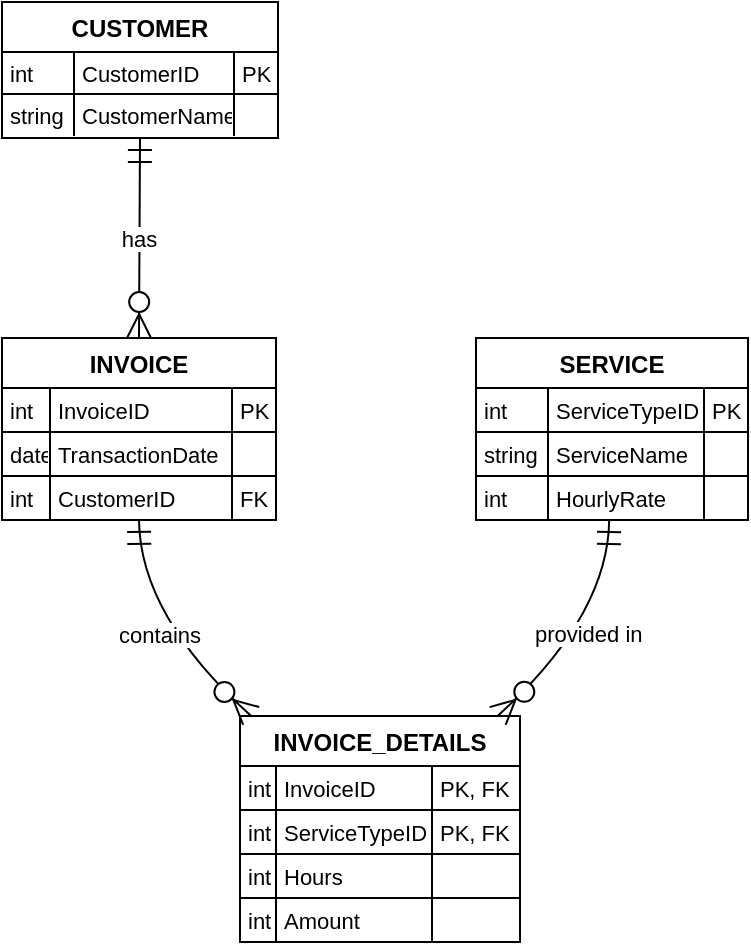 <mxfile version="26.1.1">
  <diagram name="Page-1" id="bpu2CdEgSA8cAac30MOb">
    <mxGraphModel dx="890" dy="360" grid="1" gridSize="10" guides="1" tooltips="1" connect="1" arrows="1" fold="1" page="1" pageScale="1" pageWidth="827" pageHeight="1169" math="0" shadow="0">
      <root>
        <mxCell id="0" />
        <mxCell id="1" parent="0" />
        <mxCell id="kI9VANgUKEvqyrzOl5GR-1" value="CUSTOMER" style="shape=table;startSize=25;container=1;collapsible=0;childLayout=tableLayout;fixedRows=1;rowLines=1;fontStyle=1;align=center;resizeLast=1;" vertex="1" parent="1">
          <mxGeometry x="20" y="20" width="138" height="68" as="geometry" />
        </mxCell>
        <mxCell id="kI9VANgUKEvqyrzOl5GR-2" style="shape=tableRow;horizontal=0;startSize=0;swimlaneHead=0;swimlaneBody=0;fillColor=none;collapsible=0;dropTarget=0;points=[[0,0.5],[1,0.5]];portConstraint=eastwest;top=0;left=0;right=0;bottom=0;" vertex="1" parent="kI9VANgUKEvqyrzOl5GR-1">
          <mxGeometry y="25" width="138" height="21" as="geometry" />
        </mxCell>
        <mxCell id="kI9VANgUKEvqyrzOl5GR-3" value="int" style="shape=partialRectangle;connectable=0;fillColor=none;top=0;left=0;bottom=0;right=0;align=left;spacingLeft=2;overflow=hidden;fontSize=11;" vertex="1" parent="kI9VANgUKEvqyrzOl5GR-2">
          <mxGeometry width="36" height="21" as="geometry">
            <mxRectangle width="36" height="21" as="alternateBounds" />
          </mxGeometry>
        </mxCell>
        <mxCell id="kI9VANgUKEvqyrzOl5GR-4" value="CustomerID" style="shape=partialRectangle;connectable=0;fillColor=none;top=0;left=0;bottom=0;right=0;align=left;spacingLeft=2;overflow=hidden;fontSize=11;" vertex="1" parent="kI9VANgUKEvqyrzOl5GR-2">
          <mxGeometry x="36" width="80" height="21" as="geometry">
            <mxRectangle width="80" height="21" as="alternateBounds" />
          </mxGeometry>
        </mxCell>
        <mxCell id="kI9VANgUKEvqyrzOl5GR-5" value="PK" style="shape=partialRectangle;connectable=0;fillColor=none;top=0;left=0;bottom=0;right=0;align=left;spacingLeft=2;overflow=hidden;fontSize=11;" vertex="1" parent="kI9VANgUKEvqyrzOl5GR-2">
          <mxGeometry x="116" width="22" height="21" as="geometry">
            <mxRectangle width="22" height="21" as="alternateBounds" />
          </mxGeometry>
        </mxCell>
        <mxCell id="kI9VANgUKEvqyrzOl5GR-6" style="shape=tableRow;horizontal=0;startSize=0;swimlaneHead=0;swimlaneBody=0;fillColor=none;collapsible=0;dropTarget=0;points=[[0,0.5],[1,0.5]];portConstraint=eastwest;top=0;left=0;right=0;bottom=0;" vertex="1" parent="kI9VANgUKEvqyrzOl5GR-1">
          <mxGeometry y="46" width="138" height="21" as="geometry" />
        </mxCell>
        <mxCell id="kI9VANgUKEvqyrzOl5GR-7" value="string" style="shape=partialRectangle;connectable=0;fillColor=none;top=0;left=0;bottom=0;right=0;align=left;spacingLeft=2;overflow=hidden;fontSize=11;" vertex="1" parent="kI9VANgUKEvqyrzOl5GR-6">
          <mxGeometry width="36" height="21" as="geometry">
            <mxRectangle width="36" height="21" as="alternateBounds" />
          </mxGeometry>
        </mxCell>
        <mxCell id="kI9VANgUKEvqyrzOl5GR-8" value="CustomerName" style="shape=partialRectangle;connectable=0;fillColor=none;top=0;left=0;bottom=0;right=0;align=left;spacingLeft=2;overflow=hidden;fontSize=11;" vertex="1" parent="kI9VANgUKEvqyrzOl5GR-6">
          <mxGeometry x="36" width="80" height="21" as="geometry">
            <mxRectangle width="80" height="21" as="alternateBounds" />
          </mxGeometry>
        </mxCell>
        <mxCell id="kI9VANgUKEvqyrzOl5GR-9" value="" style="shape=partialRectangle;connectable=0;fillColor=none;top=0;left=0;bottom=0;right=0;align=left;spacingLeft=2;overflow=hidden;fontSize=11;" vertex="1" parent="kI9VANgUKEvqyrzOl5GR-6">
          <mxGeometry x="116" width="22" height="21" as="geometry">
            <mxRectangle width="22" height="21" as="alternateBounds" />
          </mxGeometry>
        </mxCell>
        <mxCell id="kI9VANgUKEvqyrzOl5GR-10" value="INVOICE" style="shape=table;startSize=25;container=1;collapsible=0;childLayout=tableLayout;fixedRows=1;rowLines=1;fontStyle=1;align=center;resizeLast=1;" vertex="1" parent="1">
          <mxGeometry x="20" y="188" width="137" height="91" as="geometry" />
        </mxCell>
        <mxCell id="kI9VANgUKEvqyrzOl5GR-11" style="shape=tableRow;horizontal=0;startSize=0;swimlaneHead=0;swimlaneBody=0;fillColor=none;collapsible=0;dropTarget=0;points=[[0,0.5],[1,0.5]];portConstraint=eastwest;top=0;left=0;right=0;bottom=0;" vertex="1" parent="kI9VANgUKEvqyrzOl5GR-10">
          <mxGeometry y="25" width="137" height="22" as="geometry" />
        </mxCell>
        <mxCell id="kI9VANgUKEvqyrzOl5GR-12" value="int" style="shape=partialRectangle;connectable=0;fillColor=none;top=0;left=0;bottom=0;right=0;align=left;spacingLeft=2;overflow=hidden;fontSize=11;" vertex="1" parent="kI9VANgUKEvqyrzOl5GR-11">
          <mxGeometry width="24" height="22" as="geometry">
            <mxRectangle width="24" height="22" as="alternateBounds" />
          </mxGeometry>
        </mxCell>
        <mxCell id="kI9VANgUKEvqyrzOl5GR-13" value="InvoiceID" style="shape=partialRectangle;connectable=0;fillColor=none;top=0;left=0;bottom=0;right=0;align=left;spacingLeft=2;overflow=hidden;fontSize=11;" vertex="1" parent="kI9VANgUKEvqyrzOl5GR-11">
          <mxGeometry x="24" width="91" height="22" as="geometry">
            <mxRectangle width="91" height="22" as="alternateBounds" />
          </mxGeometry>
        </mxCell>
        <mxCell id="kI9VANgUKEvqyrzOl5GR-14" value="PK" style="shape=partialRectangle;connectable=0;fillColor=none;top=0;left=0;bottom=0;right=0;align=left;spacingLeft=2;overflow=hidden;fontSize=11;" vertex="1" parent="kI9VANgUKEvqyrzOl5GR-11">
          <mxGeometry x="115" width="22" height="22" as="geometry">
            <mxRectangle width="22" height="22" as="alternateBounds" />
          </mxGeometry>
        </mxCell>
        <mxCell id="kI9VANgUKEvqyrzOl5GR-15" style="shape=tableRow;horizontal=0;startSize=0;swimlaneHead=0;swimlaneBody=0;fillColor=none;collapsible=0;dropTarget=0;points=[[0,0.5],[1,0.5]];portConstraint=eastwest;top=0;left=0;right=0;bottom=0;" vertex="1" parent="kI9VANgUKEvqyrzOl5GR-10">
          <mxGeometry y="47" width="137" height="22" as="geometry" />
        </mxCell>
        <mxCell id="kI9VANgUKEvqyrzOl5GR-16" value="date" style="shape=partialRectangle;connectable=0;fillColor=none;top=0;left=0;bottom=0;right=0;align=left;spacingLeft=2;overflow=hidden;fontSize=11;" vertex="1" parent="kI9VANgUKEvqyrzOl5GR-15">
          <mxGeometry width="24" height="22" as="geometry">
            <mxRectangle width="24" height="22" as="alternateBounds" />
          </mxGeometry>
        </mxCell>
        <mxCell id="kI9VANgUKEvqyrzOl5GR-17" value="TransactionDate" style="shape=partialRectangle;connectable=0;fillColor=none;top=0;left=0;bottom=0;right=0;align=left;spacingLeft=2;overflow=hidden;fontSize=11;" vertex="1" parent="kI9VANgUKEvqyrzOl5GR-15">
          <mxGeometry x="24" width="91" height="22" as="geometry">
            <mxRectangle width="91" height="22" as="alternateBounds" />
          </mxGeometry>
        </mxCell>
        <mxCell id="kI9VANgUKEvqyrzOl5GR-18" value="" style="shape=partialRectangle;connectable=0;fillColor=none;top=0;left=0;bottom=0;right=0;align=left;spacingLeft=2;overflow=hidden;fontSize=11;" vertex="1" parent="kI9VANgUKEvqyrzOl5GR-15">
          <mxGeometry x="115" width="22" height="22" as="geometry">
            <mxRectangle width="22" height="22" as="alternateBounds" />
          </mxGeometry>
        </mxCell>
        <mxCell id="kI9VANgUKEvqyrzOl5GR-19" style="shape=tableRow;horizontal=0;startSize=0;swimlaneHead=0;swimlaneBody=0;fillColor=none;collapsible=0;dropTarget=0;points=[[0,0.5],[1,0.5]];portConstraint=eastwest;top=0;left=0;right=0;bottom=0;" vertex="1" parent="kI9VANgUKEvqyrzOl5GR-10">
          <mxGeometry y="69" width="137" height="22" as="geometry" />
        </mxCell>
        <mxCell id="kI9VANgUKEvqyrzOl5GR-20" value="int" style="shape=partialRectangle;connectable=0;fillColor=none;top=0;left=0;bottom=0;right=0;align=left;spacingLeft=2;overflow=hidden;fontSize=11;" vertex="1" parent="kI9VANgUKEvqyrzOl5GR-19">
          <mxGeometry width="24" height="22" as="geometry">
            <mxRectangle width="24" height="22" as="alternateBounds" />
          </mxGeometry>
        </mxCell>
        <mxCell id="kI9VANgUKEvqyrzOl5GR-21" value="CustomerID" style="shape=partialRectangle;connectable=0;fillColor=none;top=0;left=0;bottom=0;right=0;align=left;spacingLeft=2;overflow=hidden;fontSize=11;" vertex="1" parent="kI9VANgUKEvqyrzOl5GR-19">
          <mxGeometry x="24" width="91" height="22" as="geometry">
            <mxRectangle width="91" height="22" as="alternateBounds" />
          </mxGeometry>
        </mxCell>
        <mxCell id="kI9VANgUKEvqyrzOl5GR-22" value="FK" style="shape=partialRectangle;connectable=0;fillColor=none;top=0;left=0;bottom=0;right=0;align=left;spacingLeft=2;overflow=hidden;fontSize=11;" vertex="1" parent="kI9VANgUKEvqyrzOl5GR-19">
          <mxGeometry x="115" width="22" height="22" as="geometry">
            <mxRectangle width="22" height="22" as="alternateBounds" />
          </mxGeometry>
        </mxCell>
        <mxCell id="kI9VANgUKEvqyrzOl5GR-23" value="SERVICE" style="shape=table;startSize=25;container=1;collapsible=0;childLayout=tableLayout;fixedRows=1;rowLines=1;fontStyle=1;align=center;resizeLast=1;" vertex="1" parent="1">
          <mxGeometry x="257" y="188" width="136" height="91" as="geometry" />
        </mxCell>
        <mxCell id="kI9VANgUKEvqyrzOl5GR-24" style="shape=tableRow;horizontal=0;startSize=0;swimlaneHead=0;swimlaneBody=0;fillColor=none;collapsible=0;dropTarget=0;points=[[0,0.5],[1,0.5]];portConstraint=eastwest;top=0;left=0;right=0;bottom=0;" vertex="1" parent="kI9VANgUKEvqyrzOl5GR-23">
          <mxGeometry y="25" width="136" height="22" as="geometry" />
        </mxCell>
        <mxCell id="kI9VANgUKEvqyrzOl5GR-25" value="int" style="shape=partialRectangle;connectable=0;fillColor=none;top=0;left=0;bottom=0;right=0;align=left;spacingLeft=2;overflow=hidden;fontSize=11;" vertex="1" parent="kI9VANgUKEvqyrzOl5GR-24">
          <mxGeometry width="36" height="22" as="geometry">
            <mxRectangle width="36" height="22" as="alternateBounds" />
          </mxGeometry>
        </mxCell>
        <mxCell id="kI9VANgUKEvqyrzOl5GR-26" value="ServiceTypeID" style="shape=partialRectangle;connectable=0;fillColor=none;top=0;left=0;bottom=0;right=0;align=left;spacingLeft=2;overflow=hidden;fontSize=11;" vertex="1" parent="kI9VANgUKEvqyrzOl5GR-24">
          <mxGeometry x="36" width="78" height="22" as="geometry">
            <mxRectangle width="78" height="22" as="alternateBounds" />
          </mxGeometry>
        </mxCell>
        <mxCell id="kI9VANgUKEvqyrzOl5GR-27" value="PK" style="shape=partialRectangle;connectable=0;fillColor=none;top=0;left=0;bottom=0;right=0;align=left;spacingLeft=2;overflow=hidden;fontSize=11;" vertex="1" parent="kI9VANgUKEvqyrzOl5GR-24">
          <mxGeometry x="114" width="22" height="22" as="geometry">
            <mxRectangle width="22" height="22" as="alternateBounds" />
          </mxGeometry>
        </mxCell>
        <mxCell id="kI9VANgUKEvqyrzOl5GR-28" style="shape=tableRow;horizontal=0;startSize=0;swimlaneHead=0;swimlaneBody=0;fillColor=none;collapsible=0;dropTarget=0;points=[[0,0.5],[1,0.5]];portConstraint=eastwest;top=0;left=0;right=0;bottom=0;" vertex="1" parent="kI9VANgUKEvqyrzOl5GR-23">
          <mxGeometry y="47" width="136" height="22" as="geometry" />
        </mxCell>
        <mxCell id="kI9VANgUKEvqyrzOl5GR-29" value="string" style="shape=partialRectangle;connectable=0;fillColor=none;top=0;left=0;bottom=0;right=0;align=left;spacingLeft=2;overflow=hidden;fontSize=11;" vertex="1" parent="kI9VANgUKEvqyrzOl5GR-28">
          <mxGeometry width="36" height="22" as="geometry">
            <mxRectangle width="36" height="22" as="alternateBounds" />
          </mxGeometry>
        </mxCell>
        <mxCell id="kI9VANgUKEvqyrzOl5GR-30" value="ServiceName" style="shape=partialRectangle;connectable=0;fillColor=none;top=0;left=0;bottom=0;right=0;align=left;spacingLeft=2;overflow=hidden;fontSize=11;" vertex="1" parent="kI9VANgUKEvqyrzOl5GR-28">
          <mxGeometry x="36" width="78" height="22" as="geometry">
            <mxRectangle width="78" height="22" as="alternateBounds" />
          </mxGeometry>
        </mxCell>
        <mxCell id="kI9VANgUKEvqyrzOl5GR-31" value="" style="shape=partialRectangle;connectable=0;fillColor=none;top=0;left=0;bottom=0;right=0;align=left;spacingLeft=2;overflow=hidden;fontSize=11;" vertex="1" parent="kI9VANgUKEvqyrzOl5GR-28">
          <mxGeometry x="114" width="22" height="22" as="geometry">
            <mxRectangle width="22" height="22" as="alternateBounds" />
          </mxGeometry>
        </mxCell>
        <mxCell id="kI9VANgUKEvqyrzOl5GR-32" style="shape=tableRow;horizontal=0;startSize=0;swimlaneHead=0;swimlaneBody=0;fillColor=none;collapsible=0;dropTarget=0;points=[[0,0.5],[1,0.5]];portConstraint=eastwest;top=0;left=0;right=0;bottom=0;" vertex="1" parent="kI9VANgUKEvqyrzOl5GR-23">
          <mxGeometry y="69" width="136" height="22" as="geometry" />
        </mxCell>
        <mxCell id="kI9VANgUKEvqyrzOl5GR-33" value="int" style="shape=partialRectangle;connectable=0;fillColor=none;top=0;left=0;bottom=0;right=0;align=left;spacingLeft=2;overflow=hidden;fontSize=11;" vertex="1" parent="kI9VANgUKEvqyrzOl5GR-32">
          <mxGeometry width="36" height="22" as="geometry">
            <mxRectangle width="36" height="22" as="alternateBounds" />
          </mxGeometry>
        </mxCell>
        <mxCell id="kI9VANgUKEvqyrzOl5GR-34" value="HourlyRate" style="shape=partialRectangle;connectable=0;fillColor=none;top=0;left=0;bottom=0;right=0;align=left;spacingLeft=2;overflow=hidden;fontSize=11;" vertex="1" parent="kI9VANgUKEvqyrzOl5GR-32">
          <mxGeometry x="36" width="78" height="22" as="geometry">
            <mxRectangle width="78" height="22" as="alternateBounds" />
          </mxGeometry>
        </mxCell>
        <mxCell id="kI9VANgUKEvqyrzOl5GR-35" value="" style="shape=partialRectangle;connectable=0;fillColor=none;top=0;left=0;bottom=0;right=0;align=left;spacingLeft=2;overflow=hidden;fontSize=11;" vertex="1" parent="kI9VANgUKEvqyrzOl5GR-32">
          <mxGeometry x="114" width="22" height="22" as="geometry">
            <mxRectangle width="22" height="22" as="alternateBounds" />
          </mxGeometry>
        </mxCell>
        <mxCell id="kI9VANgUKEvqyrzOl5GR-36" value="INVOICE_DETAILS" style="shape=table;startSize=25;container=1;collapsible=0;childLayout=tableLayout;fixedRows=1;rowLines=1;fontStyle=1;align=center;resizeLast=1;" vertex="1" parent="1">
          <mxGeometry x="139" y="377" width="140" height="113" as="geometry" />
        </mxCell>
        <mxCell id="kI9VANgUKEvqyrzOl5GR-37" style="shape=tableRow;horizontal=0;startSize=0;swimlaneHead=0;swimlaneBody=0;fillColor=none;collapsible=0;dropTarget=0;points=[[0,0.5],[1,0.5]];portConstraint=eastwest;top=0;left=0;right=0;bottom=0;" vertex="1" parent="kI9VANgUKEvqyrzOl5GR-36">
          <mxGeometry y="25" width="140" height="22" as="geometry" />
        </mxCell>
        <mxCell id="kI9VANgUKEvqyrzOl5GR-38" value="int" style="shape=partialRectangle;connectable=0;fillColor=none;top=0;left=0;bottom=0;right=0;align=left;spacingLeft=2;overflow=hidden;fontSize=11;" vertex="1" parent="kI9VANgUKEvqyrzOl5GR-37">
          <mxGeometry width="18" height="22" as="geometry">
            <mxRectangle width="18" height="22" as="alternateBounds" />
          </mxGeometry>
        </mxCell>
        <mxCell id="kI9VANgUKEvqyrzOl5GR-39" value="InvoiceID" style="shape=partialRectangle;connectable=0;fillColor=none;top=0;left=0;bottom=0;right=0;align=left;spacingLeft=2;overflow=hidden;fontSize=11;" vertex="1" parent="kI9VANgUKEvqyrzOl5GR-37">
          <mxGeometry x="18" width="78" height="22" as="geometry">
            <mxRectangle width="78" height="22" as="alternateBounds" />
          </mxGeometry>
        </mxCell>
        <mxCell id="kI9VANgUKEvqyrzOl5GR-40" value="PK, FK" style="shape=partialRectangle;connectable=0;fillColor=none;top=0;left=0;bottom=0;right=0;align=left;spacingLeft=2;overflow=hidden;fontSize=11;" vertex="1" parent="kI9VANgUKEvqyrzOl5GR-37">
          <mxGeometry x="96" width="44" height="22" as="geometry">
            <mxRectangle width="44" height="22" as="alternateBounds" />
          </mxGeometry>
        </mxCell>
        <mxCell id="kI9VANgUKEvqyrzOl5GR-41" style="shape=tableRow;horizontal=0;startSize=0;swimlaneHead=0;swimlaneBody=0;fillColor=none;collapsible=0;dropTarget=0;points=[[0,0.5],[1,0.5]];portConstraint=eastwest;top=0;left=0;right=0;bottom=0;" vertex="1" parent="kI9VANgUKEvqyrzOl5GR-36">
          <mxGeometry y="47" width="140" height="22" as="geometry" />
        </mxCell>
        <mxCell id="kI9VANgUKEvqyrzOl5GR-42" value="int" style="shape=partialRectangle;connectable=0;fillColor=none;top=0;left=0;bottom=0;right=0;align=left;spacingLeft=2;overflow=hidden;fontSize=11;" vertex="1" parent="kI9VANgUKEvqyrzOl5GR-41">
          <mxGeometry width="18" height="22" as="geometry">
            <mxRectangle width="18" height="22" as="alternateBounds" />
          </mxGeometry>
        </mxCell>
        <mxCell id="kI9VANgUKEvqyrzOl5GR-43" value="ServiceTypeID" style="shape=partialRectangle;connectable=0;fillColor=none;top=0;left=0;bottom=0;right=0;align=left;spacingLeft=2;overflow=hidden;fontSize=11;" vertex="1" parent="kI9VANgUKEvqyrzOl5GR-41">
          <mxGeometry x="18" width="78" height="22" as="geometry">
            <mxRectangle width="78" height="22" as="alternateBounds" />
          </mxGeometry>
        </mxCell>
        <mxCell id="kI9VANgUKEvqyrzOl5GR-44" value="PK, FK" style="shape=partialRectangle;connectable=0;fillColor=none;top=0;left=0;bottom=0;right=0;align=left;spacingLeft=2;overflow=hidden;fontSize=11;" vertex="1" parent="kI9VANgUKEvqyrzOl5GR-41">
          <mxGeometry x="96" width="44" height="22" as="geometry">
            <mxRectangle width="44" height="22" as="alternateBounds" />
          </mxGeometry>
        </mxCell>
        <mxCell id="kI9VANgUKEvqyrzOl5GR-45" style="shape=tableRow;horizontal=0;startSize=0;swimlaneHead=0;swimlaneBody=0;fillColor=none;collapsible=0;dropTarget=0;points=[[0,0.5],[1,0.5]];portConstraint=eastwest;top=0;left=0;right=0;bottom=0;" vertex="1" parent="kI9VANgUKEvqyrzOl5GR-36">
          <mxGeometry y="69" width="140" height="22" as="geometry" />
        </mxCell>
        <mxCell id="kI9VANgUKEvqyrzOl5GR-46" value="int" style="shape=partialRectangle;connectable=0;fillColor=none;top=0;left=0;bottom=0;right=0;align=left;spacingLeft=2;overflow=hidden;fontSize=11;" vertex="1" parent="kI9VANgUKEvqyrzOl5GR-45">
          <mxGeometry width="18" height="22" as="geometry">
            <mxRectangle width="18" height="22" as="alternateBounds" />
          </mxGeometry>
        </mxCell>
        <mxCell id="kI9VANgUKEvqyrzOl5GR-47" value="Hours" style="shape=partialRectangle;connectable=0;fillColor=none;top=0;left=0;bottom=0;right=0;align=left;spacingLeft=2;overflow=hidden;fontSize=11;" vertex="1" parent="kI9VANgUKEvqyrzOl5GR-45">
          <mxGeometry x="18" width="78" height="22" as="geometry">
            <mxRectangle width="78" height="22" as="alternateBounds" />
          </mxGeometry>
        </mxCell>
        <mxCell id="kI9VANgUKEvqyrzOl5GR-48" value="" style="shape=partialRectangle;connectable=0;fillColor=none;top=0;left=0;bottom=0;right=0;align=left;spacingLeft=2;overflow=hidden;fontSize=11;" vertex="1" parent="kI9VANgUKEvqyrzOl5GR-45">
          <mxGeometry x="96" width="44" height="22" as="geometry">
            <mxRectangle width="44" height="22" as="alternateBounds" />
          </mxGeometry>
        </mxCell>
        <mxCell id="kI9VANgUKEvqyrzOl5GR-49" style="shape=tableRow;horizontal=0;startSize=0;swimlaneHead=0;swimlaneBody=0;fillColor=none;collapsible=0;dropTarget=0;points=[[0,0.5],[1,0.5]];portConstraint=eastwest;top=0;left=0;right=0;bottom=0;" vertex="1" parent="kI9VANgUKEvqyrzOl5GR-36">
          <mxGeometry y="91" width="140" height="22" as="geometry" />
        </mxCell>
        <mxCell id="kI9VANgUKEvqyrzOl5GR-50" value="int" style="shape=partialRectangle;connectable=0;fillColor=none;top=0;left=0;bottom=0;right=0;align=left;spacingLeft=2;overflow=hidden;fontSize=11;" vertex="1" parent="kI9VANgUKEvqyrzOl5GR-49">
          <mxGeometry width="18" height="22" as="geometry">
            <mxRectangle width="18" height="22" as="alternateBounds" />
          </mxGeometry>
        </mxCell>
        <mxCell id="kI9VANgUKEvqyrzOl5GR-51" value="Amount" style="shape=partialRectangle;connectable=0;fillColor=none;top=0;left=0;bottom=0;right=0;align=left;spacingLeft=2;overflow=hidden;fontSize=11;" vertex="1" parent="kI9VANgUKEvqyrzOl5GR-49">
          <mxGeometry x="18" width="78" height="22" as="geometry">
            <mxRectangle width="78" height="22" as="alternateBounds" />
          </mxGeometry>
        </mxCell>
        <mxCell id="kI9VANgUKEvqyrzOl5GR-52" value="" style="shape=partialRectangle;connectable=0;fillColor=none;top=0;left=0;bottom=0;right=0;align=left;spacingLeft=2;overflow=hidden;fontSize=11;" vertex="1" parent="kI9VANgUKEvqyrzOl5GR-49">
          <mxGeometry x="96" width="44" height="22" as="geometry">
            <mxRectangle width="44" height="22" as="alternateBounds" />
          </mxGeometry>
        </mxCell>
        <mxCell id="kI9VANgUKEvqyrzOl5GR-53" value="has" style="curved=1;startArrow=ERmandOne;startSize=10;;endArrow=ERzeroToMany;endSize=10;;exitX=0.5;exitY=0.99;entryX=0.5;entryY=0;rounded=0;" edge="1" parent="1" source="kI9VANgUKEvqyrzOl5GR-1" target="kI9VANgUKEvqyrzOl5GR-10">
          <mxGeometry relative="1" as="geometry">
            <Array as="points" />
          </mxGeometry>
        </mxCell>
        <mxCell id="kI9VANgUKEvqyrzOl5GR-54" value="contains" style="curved=1;startArrow=ERmandOne;startSize=10;;endArrow=ERzeroToMany;endSize=10;;exitX=0.5;exitY=0.99;entryX=0.04;entryY=0;rounded=0;" edge="1" parent="1" source="kI9VANgUKEvqyrzOl5GR-10" target="kI9VANgUKEvqyrzOl5GR-36">
          <mxGeometry relative="1" as="geometry">
            <Array as="points">
              <mxPoint x="89" y="327" />
            </Array>
          </mxGeometry>
        </mxCell>
        <mxCell id="kI9VANgUKEvqyrzOl5GR-55" value="provided in" style="curved=1;startArrow=ERmandOne;startSize=10;;endArrow=ERzeroToMany;endSize=10;;exitX=0.49;exitY=0.99;entryX=0.92;entryY=0;rounded=0;" edge="1" parent="1" source="kI9VANgUKEvqyrzOl5GR-23" target="kI9VANgUKEvqyrzOl5GR-36">
          <mxGeometry relative="1" as="geometry">
            <Array as="points">
              <mxPoint x="323" y="327" />
            </Array>
          </mxGeometry>
        </mxCell>
      </root>
    </mxGraphModel>
  </diagram>
</mxfile>
